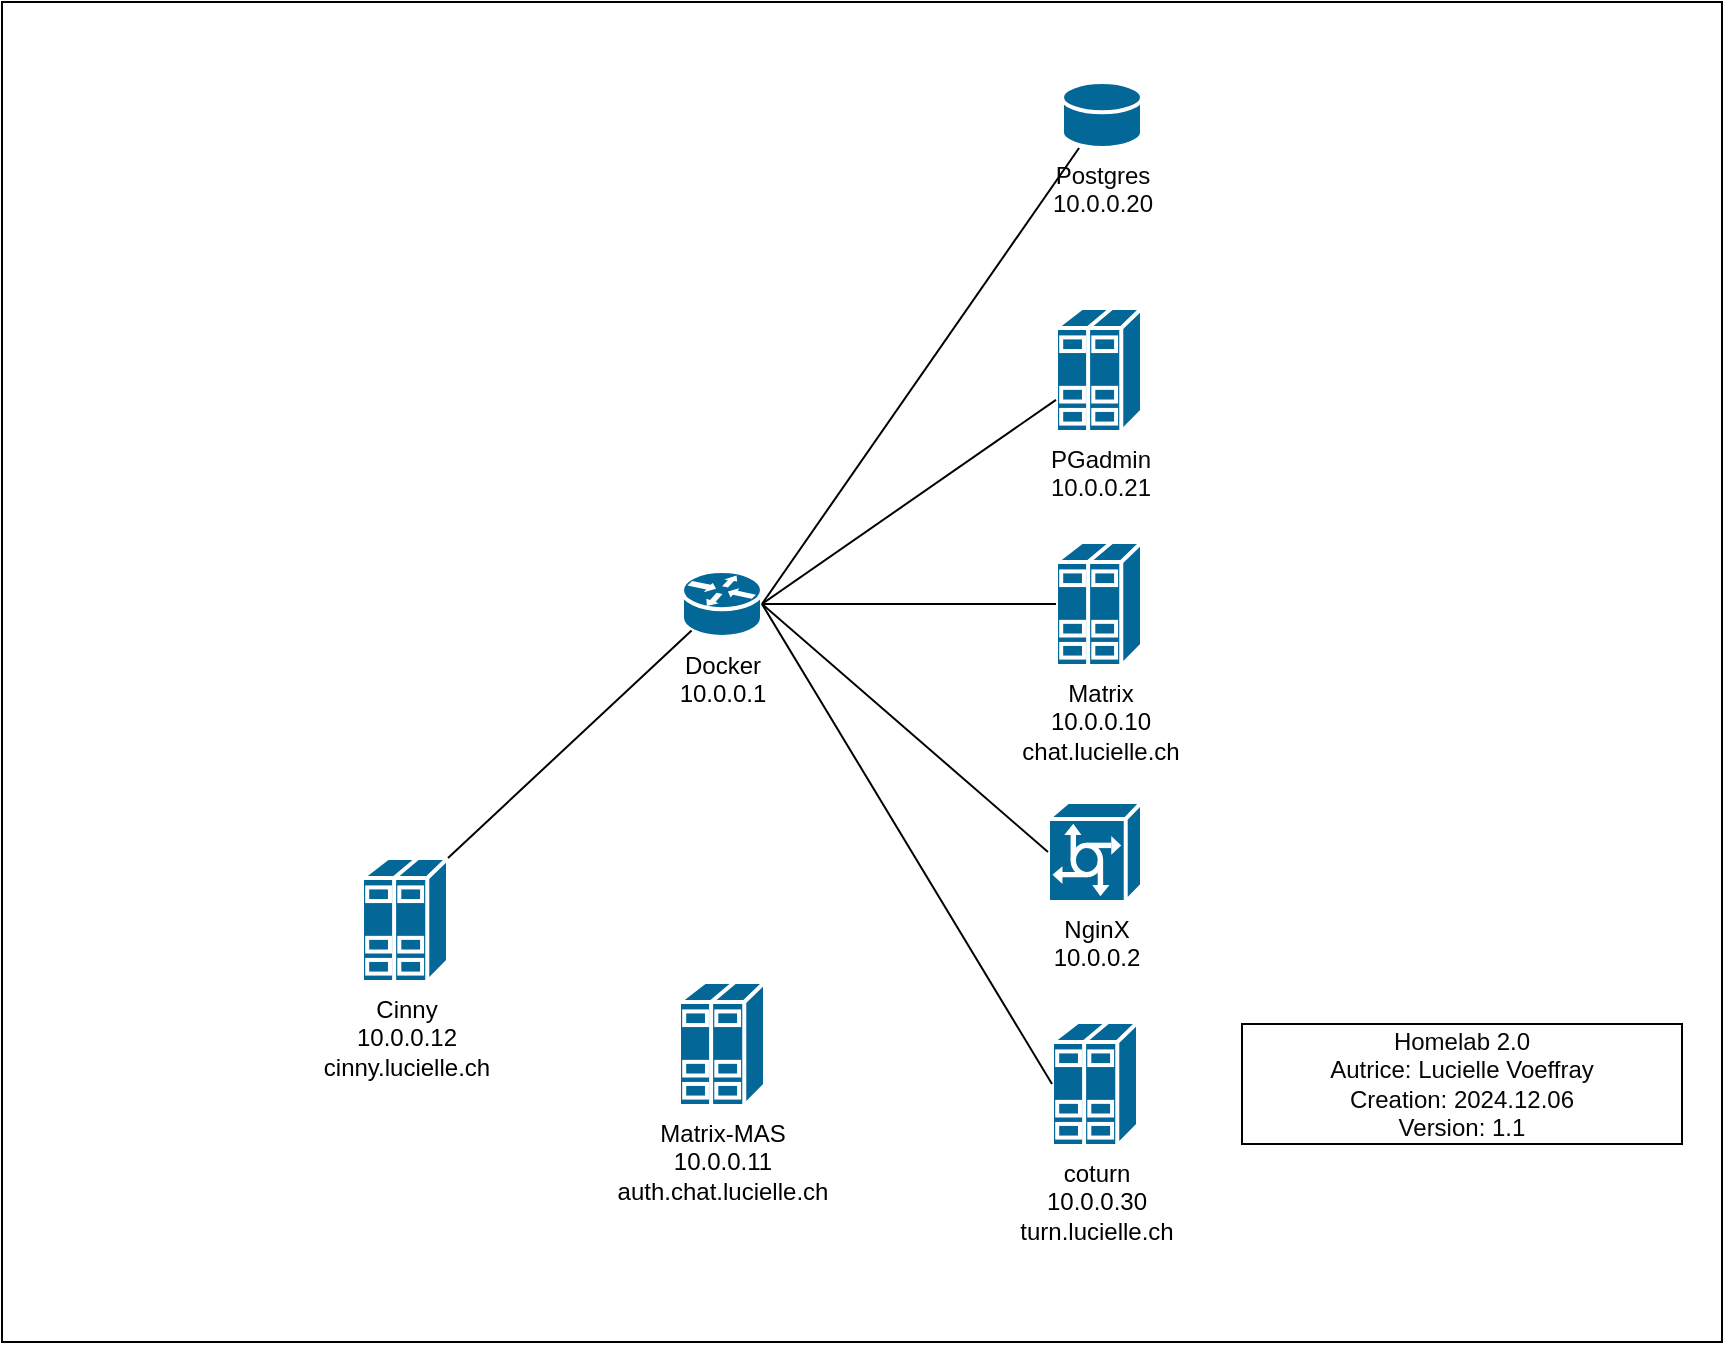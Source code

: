 <mxfile>
    <diagram id="CNsxpNcKMglIdtJpuqTv" name="Page-1">
        <mxGraphModel dx="2620" dy="1139" grid="1" gridSize="10" guides="1" tooltips="1" connect="1" arrows="1" fold="1" page="1" pageScale="1" pageWidth="850" pageHeight="1100" math="0" shadow="0">
            <root>
                <mxCell id="0"/>
                <mxCell id="1" parent="0"/>
                <mxCell id="15" value="" style="rounded=0;whiteSpace=wrap;html=1;fillColor=#FFFFFF;" parent="1" vertex="1">
                    <mxGeometry x="-110" y="280" width="860" height="670" as="geometry"/>
                </mxCell>
                <mxCell id="2" value="&lt;font color=&quot;#000000&quot;&gt;Docker&lt;br&gt;10.0.0.1&lt;/font&gt;" style="shape=mxgraph.cisco.routers.router;sketch=0;html=1;pointerEvents=1;dashed=0;fillColor=#036897;strokeColor=#ffffff;strokeWidth=2;verticalLabelPosition=bottom;verticalAlign=top;align=center;outlineConnect=0;" parent="1" vertex="1">
                    <mxGeometry x="230" y="564.5" width="40" height="33" as="geometry"/>
                </mxCell>
                <mxCell id="3" value="&lt;font color=&quot;#080707&quot;&gt;Postgres&lt;br&gt;10.0.0.20&lt;/font&gt;" style="shape=mxgraph.cisco.storage.relational_database;sketch=0;html=1;pointerEvents=1;dashed=0;fillColor=#036897;strokeColor=#ffffff;strokeWidth=2;verticalLabelPosition=bottom;verticalAlign=top;align=center;outlineConnect=0;" parent="1" vertex="1">
                    <mxGeometry x="420" y="320" width="40" height="33" as="geometry"/>
                </mxCell>
                <mxCell id="4" value="&lt;font color=&quot;#080707&quot;&gt;PGadmin&lt;br&gt;10.0.0.21&lt;/font&gt;" style="shape=mxgraph.cisco.servers.standard_host;sketch=0;html=1;pointerEvents=1;dashed=0;fillColor=#036897;strokeColor=#ffffff;strokeWidth=2;verticalLabelPosition=bottom;verticalAlign=top;align=center;outlineConnect=0;" parent="1" vertex="1">
                    <mxGeometry x="417" y="433" width="43" height="62" as="geometry"/>
                </mxCell>
                <mxCell id="5" value="&lt;font color=&quot;#000000&quot;&gt;Matrix&lt;br&gt;10.0.0.10&lt;br&gt;chat.lucielle.ch&lt;br&gt;&lt;/font&gt;" style="shape=mxgraph.cisco.servers.standard_host;sketch=0;html=1;pointerEvents=1;dashed=0;fillColor=#036897;strokeColor=#ffffff;strokeWidth=2;verticalLabelPosition=bottom;verticalAlign=top;align=center;outlineConnect=0;" parent="1" vertex="1">
                    <mxGeometry x="417" y="550" width="43" height="62" as="geometry"/>
                </mxCell>
                <mxCell id="6" value="" style="endArrow=none;html=1;exitX=1;exitY=0.5;exitDx=0;exitDy=0;exitPerimeter=0;strokeColor=#000000;" parent="1" source="2" target="3" edge="1">
                    <mxGeometry width="50" height="50" relative="1" as="geometry">
                        <mxPoint x="380" y="500" as="sourcePoint"/>
                        <mxPoint x="430" y="450" as="targetPoint"/>
                    </mxGeometry>
                </mxCell>
                <mxCell id="7" value="" style="endArrow=none;html=1;strokeColor=#000000;exitX=1;exitY=0.5;exitDx=0;exitDy=0;exitPerimeter=0;" parent="1" source="2" target="4" edge="1">
                    <mxGeometry width="50" height="50" relative="1" as="geometry">
                        <mxPoint x="130" y="537" as="sourcePoint"/>
                        <mxPoint x="430" y="450" as="targetPoint"/>
                    </mxGeometry>
                </mxCell>
                <mxCell id="8" value="" style="endArrow=none;html=1;exitX=1;exitY=0.5;exitDx=0;exitDy=0;exitPerimeter=0;strokeColor=#000000;" parent="1" source="2" target="5" edge="1">
                    <mxGeometry width="50" height="50" relative="1" as="geometry">
                        <mxPoint x="380" y="500" as="sourcePoint"/>
                        <mxPoint x="430" y="450" as="targetPoint"/>
                    </mxGeometry>
                </mxCell>
                <mxCell id="10" value="&lt;font color=&quot;#000000&quot;&gt;NginX&lt;br&gt;10.0.0.2&lt;/font&gt;" style="shape=mxgraph.cisco.servers.communications_server;sketch=0;html=1;pointerEvents=1;dashed=0;fillColor=#036897;strokeColor=#ffffff;strokeWidth=2;verticalLabelPosition=bottom;verticalAlign=top;align=center;outlineConnect=0;" parent="1" vertex="1">
                    <mxGeometry x="413" y="680" width="47" height="50" as="geometry"/>
                </mxCell>
                <mxCell id="11" value="" style="endArrow=none;html=1;exitX=0;exitY=0.5;exitDx=0;exitDy=0;exitPerimeter=0;entryX=1;entryY=0.5;entryDx=0;entryDy=0;entryPerimeter=0;strokeColor=#000000;" parent="1" source="10" target="2" edge="1">
                    <mxGeometry width="50" height="50" relative="1" as="geometry">
                        <mxPoint x="380" y="500" as="sourcePoint"/>
                        <mxPoint x="430" y="450" as="targetPoint"/>
                    </mxGeometry>
                </mxCell>
                <mxCell id="14" value="&lt;font color=&quot;#080707&quot;&gt;Homelab 2.0&lt;br&gt;Autrice: Lucielle Voeffray&lt;br&gt;Creation: 2024.12.06&lt;br&gt;Version: 1.1&lt;br&gt;&lt;/font&gt;" style="rounded=0;whiteSpace=wrap;html=1;fillColor=#FFFFFF;" parent="1" vertex="1">
                    <mxGeometry x="510" y="791" width="220" height="60" as="geometry"/>
                </mxCell>
                <mxCell id="16" value="&lt;font color=&quot;#000000&quot;&gt;coturn&lt;br&gt;10.0.0.30&lt;br&gt;turn.lucielle.ch&lt;br&gt;&lt;/font&gt;" style="shape=mxgraph.cisco.servers.standard_host;sketch=0;html=1;pointerEvents=1;dashed=0;fillColor=#036897;strokeColor=#ffffff;strokeWidth=2;verticalLabelPosition=bottom;verticalAlign=top;align=center;outlineConnect=0;" parent="1" vertex="1">
                    <mxGeometry x="415" y="790" width="43" height="62" as="geometry"/>
                </mxCell>
                <mxCell id="17" value="" style="endArrow=none;html=1;fontColor=#000000;strokeColor=#000000;exitX=0;exitY=0.5;exitDx=0;exitDy=0;exitPerimeter=0;entryX=1;entryY=0.5;entryDx=0;entryDy=0;entryPerimeter=0;" parent="1" source="16" target="2" edge="1">
                    <mxGeometry width="50" height="50" relative="1" as="geometry">
                        <mxPoint x="490" y="660" as="sourcePoint"/>
                        <mxPoint x="540" y="610" as="targetPoint"/>
                    </mxGeometry>
                </mxCell>
                <mxCell id="19" value="&lt;font color=&quot;#000000&quot;&gt;Matrix-MAS&lt;br&gt;10.0.0.11&lt;br&gt;auth.chat.lucielle.ch&lt;br&gt;&lt;/font&gt;" style="shape=mxgraph.cisco.servers.standard_host;sketch=0;html=1;pointerEvents=1;dashed=0;fillColor=#036897;strokeColor=#ffffff;strokeWidth=2;verticalLabelPosition=bottom;verticalAlign=top;align=center;outlineConnect=0;" parent="1" vertex="1">
                    <mxGeometry x="228.5" y="770" width="43" height="62" as="geometry"/>
                </mxCell>
                <mxCell id="21" value="&lt;font color=&quot;#000000&quot;&gt;Cinny&lt;br&gt;10.0.0.12&lt;br&gt;cinny.lucielle.ch&lt;br&gt;&lt;/font&gt;" style="shape=mxgraph.cisco.servers.standard_host;sketch=0;html=1;pointerEvents=1;dashed=0;fillColor=#036897;strokeColor=#ffffff;strokeWidth=2;verticalLabelPosition=bottom;verticalAlign=top;align=center;outlineConnect=0;" parent="1" vertex="1">
                    <mxGeometry x="70" y="708" width="43" height="62" as="geometry"/>
                </mxCell>
                <mxCell id="22" value="" style="endArrow=none;html=1;strokeColor=#000000;fontColor=#000000;entryX=0.12;entryY=0.9;entryDx=0;entryDy=0;entryPerimeter=0;exitX=1;exitY=0;exitDx=0;exitDy=0;exitPerimeter=0;" parent="1" source="21" target="2" edge="1">
                    <mxGeometry width="50" height="50" relative="1" as="geometry">
                        <mxPoint x="490" y="660" as="sourcePoint"/>
                        <mxPoint x="540" y="610" as="targetPoint"/>
                    </mxGeometry>
                </mxCell>
            </root>
        </mxGraphModel>
    </diagram>
</mxfile>